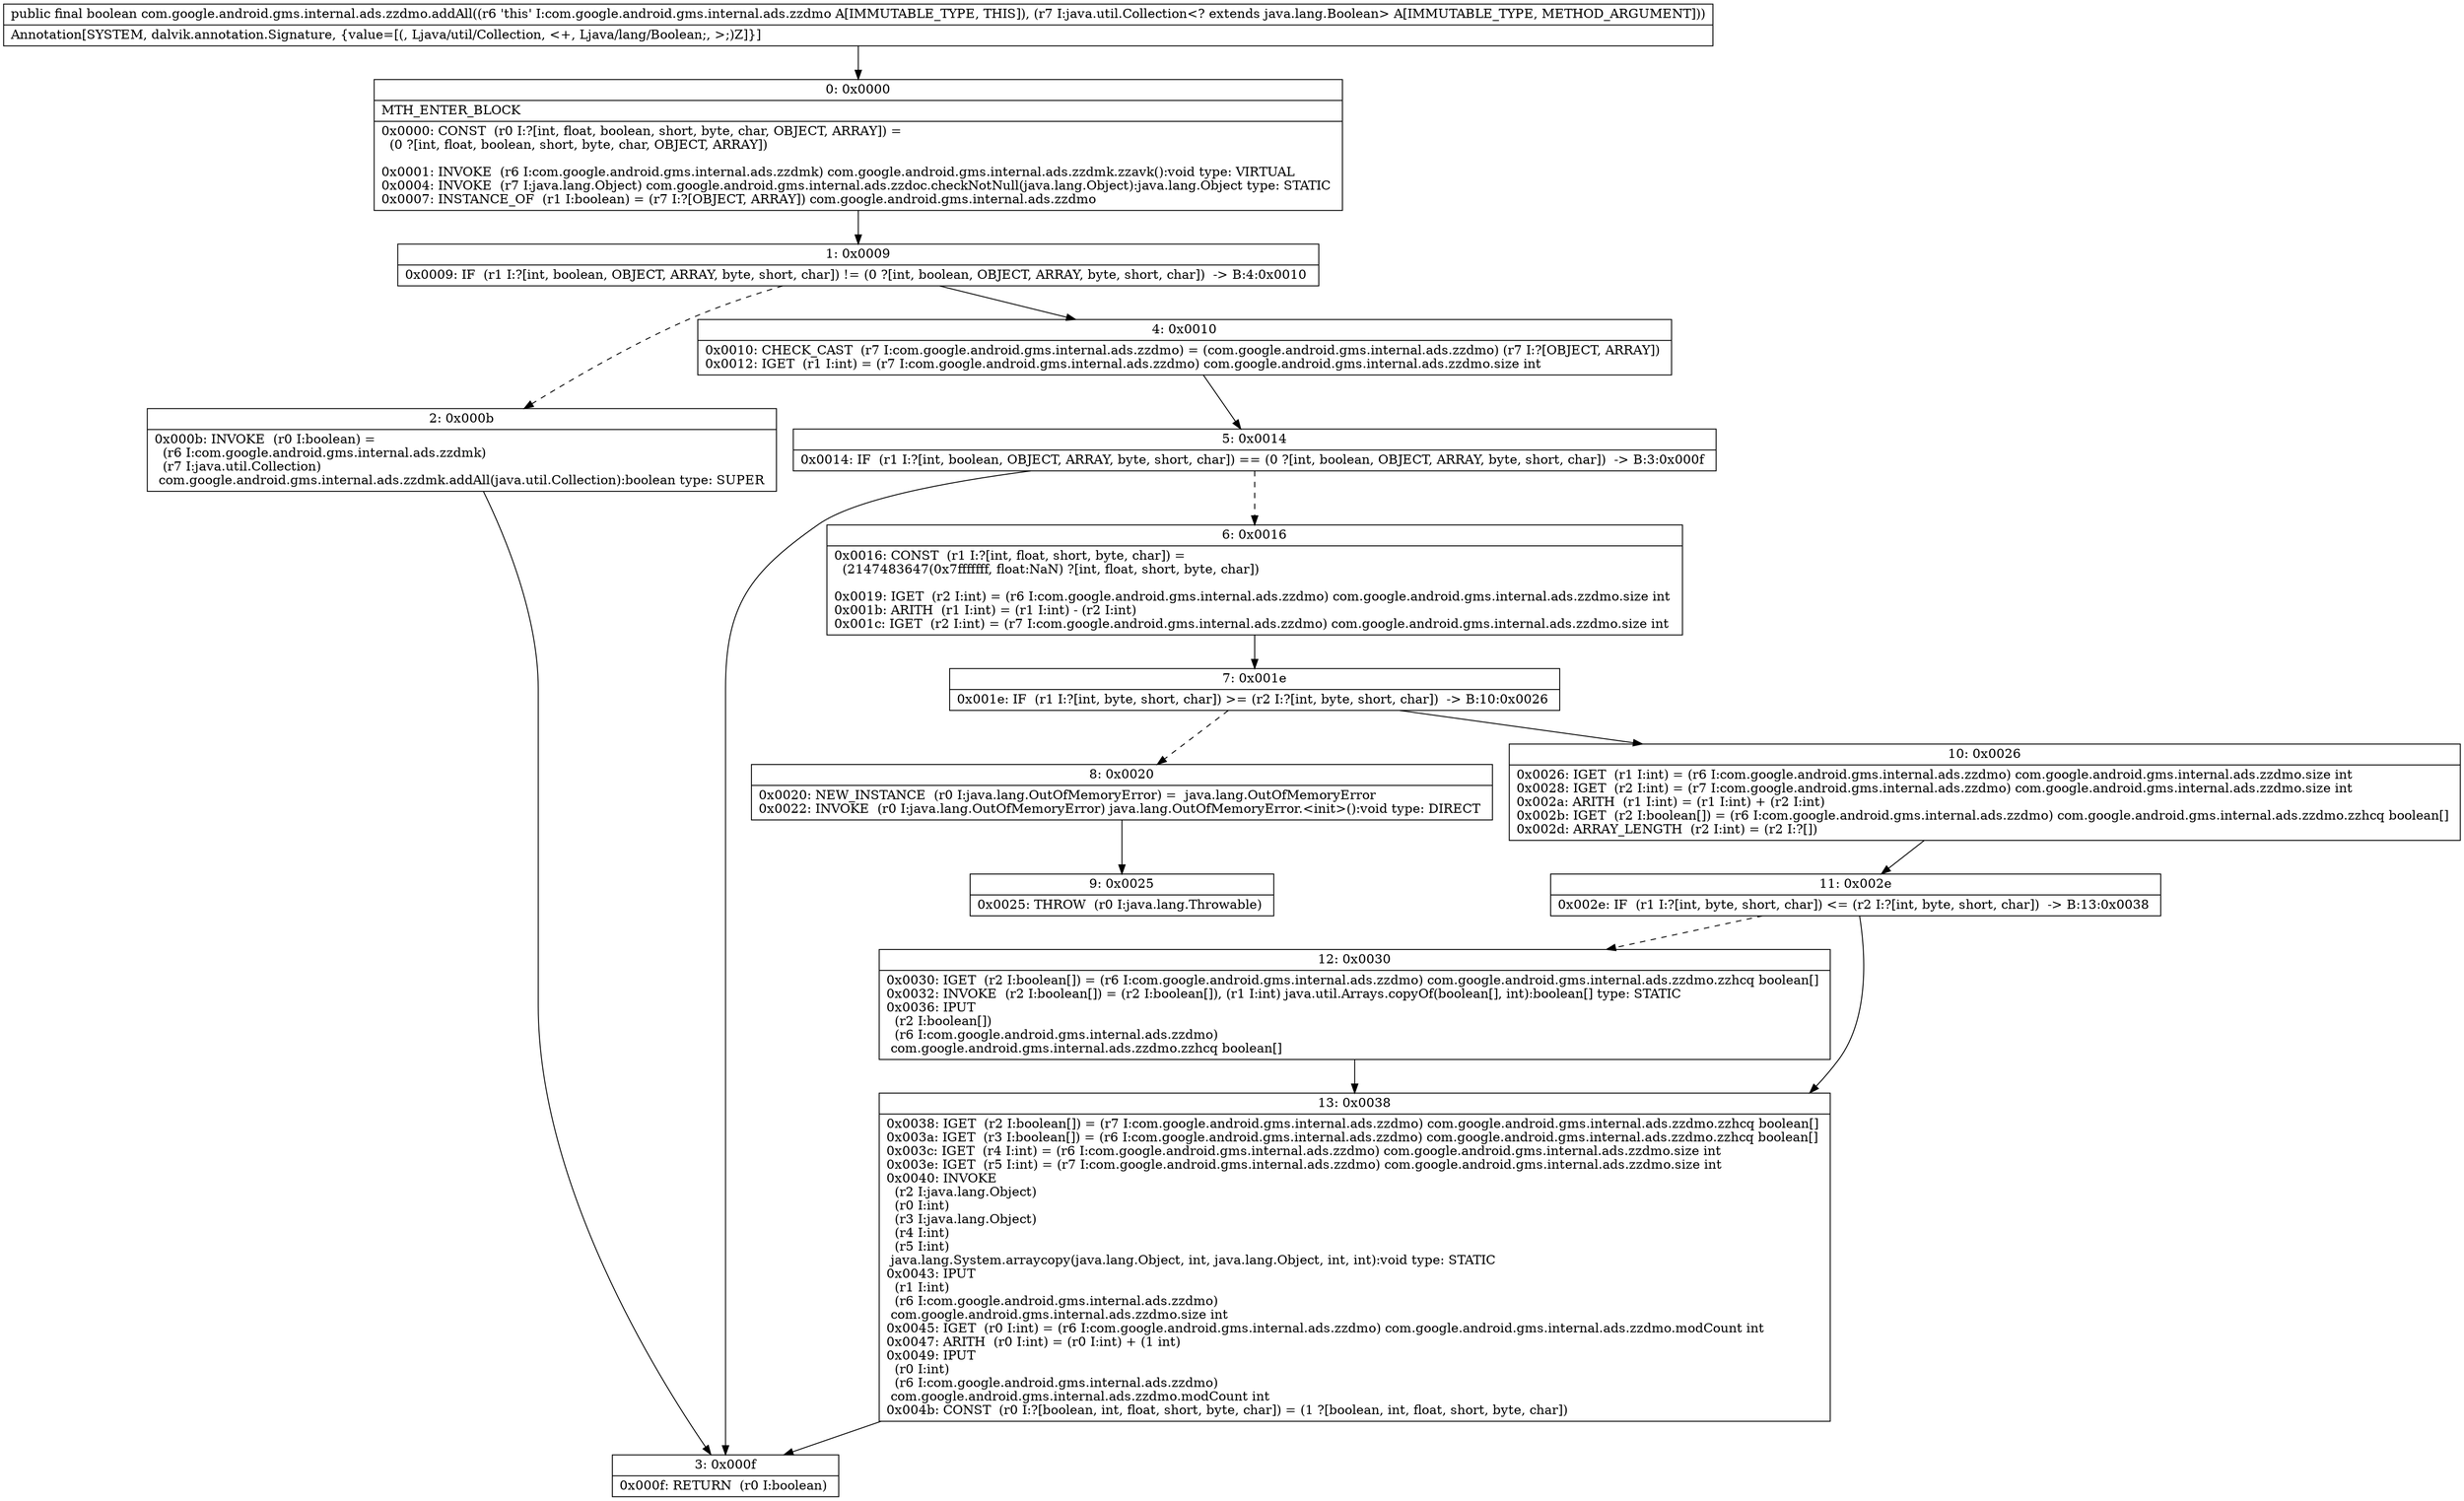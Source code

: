 digraph "CFG forcom.google.android.gms.internal.ads.zzdmo.addAll(Ljava\/util\/Collection;)Z" {
Node_0 [shape=record,label="{0\:\ 0x0000|MTH_ENTER_BLOCK\l|0x0000: CONST  (r0 I:?[int, float, boolean, short, byte, char, OBJECT, ARRAY]) = \l  (0 ?[int, float, boolean, short, byte, char, OBJECT, ARRAY])\l \l0x0001: INVOKE  (r6 I:com.google.android.gms.internal.ads.zzdmk) com.google.android.gms.internal.ads.zzdmk.zzavk():void type: VIRTUAL \l0x0004: INVOKE  (r7 I:java.lang.Object) com.google.android.gms.internal.ads.zzdoc.checkNotNull(java.lang.Object):java.lang.Object type: STATIC \l0x0007: INSTANCE_OF  (r1 I:boolean) = (r7 I:?[OBJECT, ARRAY]) com.google.android.gms.internal.ads.zzdmo \l}"];
Node_1 [shape=record,label="{1\:\ 0x0009|0x0009: IF  (r1 I:?[int, boolean, OBJECT, ARRAY, byte, short, char]) != (0 ?[int, boolean, OBJECT, ARRAY, byte, short, char])  \-\> B:4:0x0010 \l}"];
Node_2 [shape=record,label="{2\:\ 0x000b|0x000b: INVOKE  (r0 I:boolean) = \l  (r6 I:com.google.android.gms.internal.ads.zzdmk)\l  (r7 I:java.util.Collection)\l com.google.android.gms.internal.ads.zzdmk.addAll(java.util.Collection):boolean type: SUPER \l}"];
Node_3 [shape=record,label="{3\:\ 0x000f|0x000f: RETURN  (r0 I:boolean) \l}"];
Node_4 [shape=record,label="{4\:\ 0x0010|0x0010: CHECK_CAST  (r7 I:com.google.android.gms.internal.ads.zzdmo) = (com.google.android.gms.internal.ads.zzdmo) (r7 I:?[OBJECT, ARRAY]) \l0x0012: IGET  (r1 I:int) = (r7 I:com.google.android.gms.internal.ads.zzdmo) com.google.android.gms.internal.ads.zzdmo.size int \l}"];
Node_5 [shape=record,label="{5\:\ 0x0014|0x0014: IF  (r1 I:?[int, boolean, OBJECT, ARRAY, byte, short, char]) == (0 ?[int, boolean, OBJECT, ARRAY, byte, short, char])  \-\> B:3:0x000f \l}"];
Node_6 [shape=record,label="{6\:\ 0x0016|0x0016: CONST  (r1 I:?[int, float, short, byte, char]) = \l  (2147483647(0x7fffffff, float:NaN) ?[int, float, short, byte, char])\l \l0x0019: IGET  (r2 I:int) = (r6 I:com.google.android.gms.internal.ads.zzdmo) com.google.android.gms.internal.ads.zzdmo.size int \l0x001b: ARITH  (r1 I:int) = (r1 I:int) \- (r2 I:int) \l0x001c: IGET  (r2 I:int) = (r7 I:com.google.android.gms.internal.ads.zzdmo) com.google.android.gms.internal.ads.zzdmo.size int \l}"];
Node_7 [shape=record,label="{7\:\ 0x001e|0x001e: IF  (r1 I:?[int, byte, short, char]) \>= (r2 I:?[int, byte, short, char])  \-\> B:10:0x0026 \l}"];
Node_8 [shape=record,label="{8\:\ 0x0020|0x0020: NEW_INSTANCE  (r0 I:java.lang.OutOfMemoryError) =  java.lang.OutOfMemoryError \l0x0022: INVOKE  (r0 I:java.lang.OutOfMemoryError) java.lang.OutOfMemoryError.\<init\>():void type: DIRECT \l}"];
Node_9 [shape=record,label="{9\:\ 0x0025|0x0025: THROW  (r0 I:java.lang.Throwable) \l}"];
Node_10 [shape=record,label="{10\:\ 0x0026|0x0026: IGET  (r1 I:int) = (r6 I:com.google.android.gms.internal.ads.zzdmo) com.google.android.gms.internal.ads.zzdmo.size int \l0x0028: IGET  (r2 I:int) = (r7 I:com.google.android.gms.internal.ads.zzdmo) com.google.android.gms.internal.ads.zzdmo.size int \l0x002a: ARITH  (r1 I:int) = (r1 I:int) + (r2 I:int) \l0x002b: IGET  (r2 I:boolean[]) = (r6 I:com.google.android.gms.internal.ads.zzdmo) com.google.android.gms.internal.ads.zzdmo.zzhcq boolean[] \l0x002d: ARRAY_LENGTH  (r2 I:int) = (r2 I:?[]) \l}"];
Node_11 [shape=record,label="{11\:\ 0x002e|0x002e: IF  (r1 I:?[int, byte, short, char]) \<= (r2 I:?[int, byte, short, char])  \-\> B:13:0x0038 \l}"];
Node_12 [shape=record,label="{12\:\ 0x0030|0x0030: IGET  (r2 I:boolean[]) = (r6 I:com.google.android.gms.internal.ads.zzdmo) com.google.android.gms.internal.ads.zzdmo.zzhcq boolean[] \l0x0032: INVOKE  (r2 I:boolean[]) = (r2 I:boolean[]), (r1 I:int) java.util.Arrays.copyOf(boolean[], int):boolean[] type: STATIC \l0x0036: IPUT  \l  (r2 I:boolean[])\l  (r6 I:com.google.android.gms.internal.ads.zzdmo)\l com.google.android.gms.internal.ads.zzdmo.zzhcq boolean[] \l}"];
Node_13 [shape=record,label="{13\:\ 0x0038|0x0038: IGET  (r2 I:boolean[]) = (r7 I:com.google.android.gms.internal.ads.zzdmo) com.google.android.gms.internal.ads.zzdmo.zzhcq boolean[] \l0x003a: IGET  (r3 I:boolean[]) = (r6 I:com.google.android.gms.internal.ads.zzdmo) com.google.android.gms.internal.ads.zzdmo.zzhcq boolean[] \l0x003c: IGET  (r4 I:int) = (r6 I:com.google.android.gms.internal.ads.zzdmo) com.google.android.gms.internal.ads.zzdmo.size int \l0x003e: IGET  (r5 I:int) = (r7 I:com.google.android.gms.internal.ads.zzdmo) com.google.android.gms.internal.ads.zzdmo.size int \l0x0040: INVOKE  \l  (r2 I:java.lang.Object)\l  (r0 I:int)\l  (r3 I:java.lang.Object)\l  (r4 I:int)\l  (r5 I:int)\l java.lang.System.arraycopy(java.lang.Object, int, java.lang.Object, int, int):void type: STATIC \l0x0043: IPUT  \l  (r1 I:int)\l  (r6 I:com.google.android.gms.internal.ads.zzdmo)\l com.google.android.gms.internal.ads.zzdmo.size int \l0x0045: IGET  (r0 I:int) = (r6 I:com.google.android.gms.internal.ads.zzdmo) com.google.android.gms.internal.ads.zzdmo.modCount int \l0x0047: ARITH  (r0 I:int) = (r0 I:int) + (1 int) \l0x0049: IPUT  \l  (r0 I:int)\l  (r6 I:com.google.android.gms.internal.ads.zzdmo)\l com.google.android.gms.internal.ads.zzdmo.modCount int \l0x004b: CONST  (r0 I:?[boolean, int, float, short, byte, char]) = (1 ?[boolean, int, float, short, byte, char]) \l}"];
MethodNode[shape=record,label="{public final boolean com.google.android.gms.internal.ads.zzdmo.addAll((r6 'this' I:com.google.android.gms.internal.ads.zzdmo A[IMMUTABLE_TYPE, THIS]), (r7 I:java.util.Collection\<? extends java.lang.Boolean\> A[IMMUTABLE_TYPE, METHOD_ARGUMENT]))  | Annotation[SYSTEM, dalvik.annotation.Signature, \{value=[(, Ljava\/util\/Collection, \<+, Ljava\/lang\/Boolean;, \>;)Z]\}]\l}"];
MethodNode -> Node_0;
Node_0 -> Node_1;
Node_1 -> Node_2[style=dashed];
Node_1 -> Node_4;
Node_2 -> Node_3;
Node_4 -> Node_5;
Node_5 -> Node_3;
Node_5 -> Node_6[style=dashed];
Node_6 -> Node_7;
Node_7 -> Node_8[style=dashed];
Node_7 -> Node_10;
Node_8 -> Node_9;
Node_10 -> Node_11;
Node_11 -> Node_12[style=dashed];
Node_11 -> Node_13;
Node_12 -> Node_13;
Node_13 -> Node_3;
}

